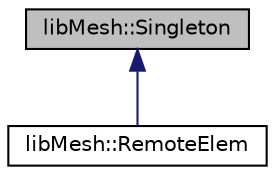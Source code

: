 digraph "libMesh::Singleton"
{
 // INTERACTIVE_SVG=YES
  edge [fontname="Helvetica",fontsize="10",labelfontname="Helvetica",labelfontsize="10"];
  node [fontname="Helvetica",fontsize="10",shape=record];
  Node1 [label="libMesh::Singleton",height=0.2,width=0.4,color="black", fillcolor="grey75", style="filled" fontcolor="black"];
  Node1 -> Node2 [dir="back",color="midnightblue",fontsize="10",style="solid",fontname="Helvetica"];
  Node2 [label="libMesh::RemoteElem",height=0.2,width=0.4,color="black", fillcolor="white", style="filled",URL="$classlibMesh_1_1RemoteElem.html",tooltip="In parallel meshes where a ghost element has neighbors which do not exist on the local processor..."];
}
